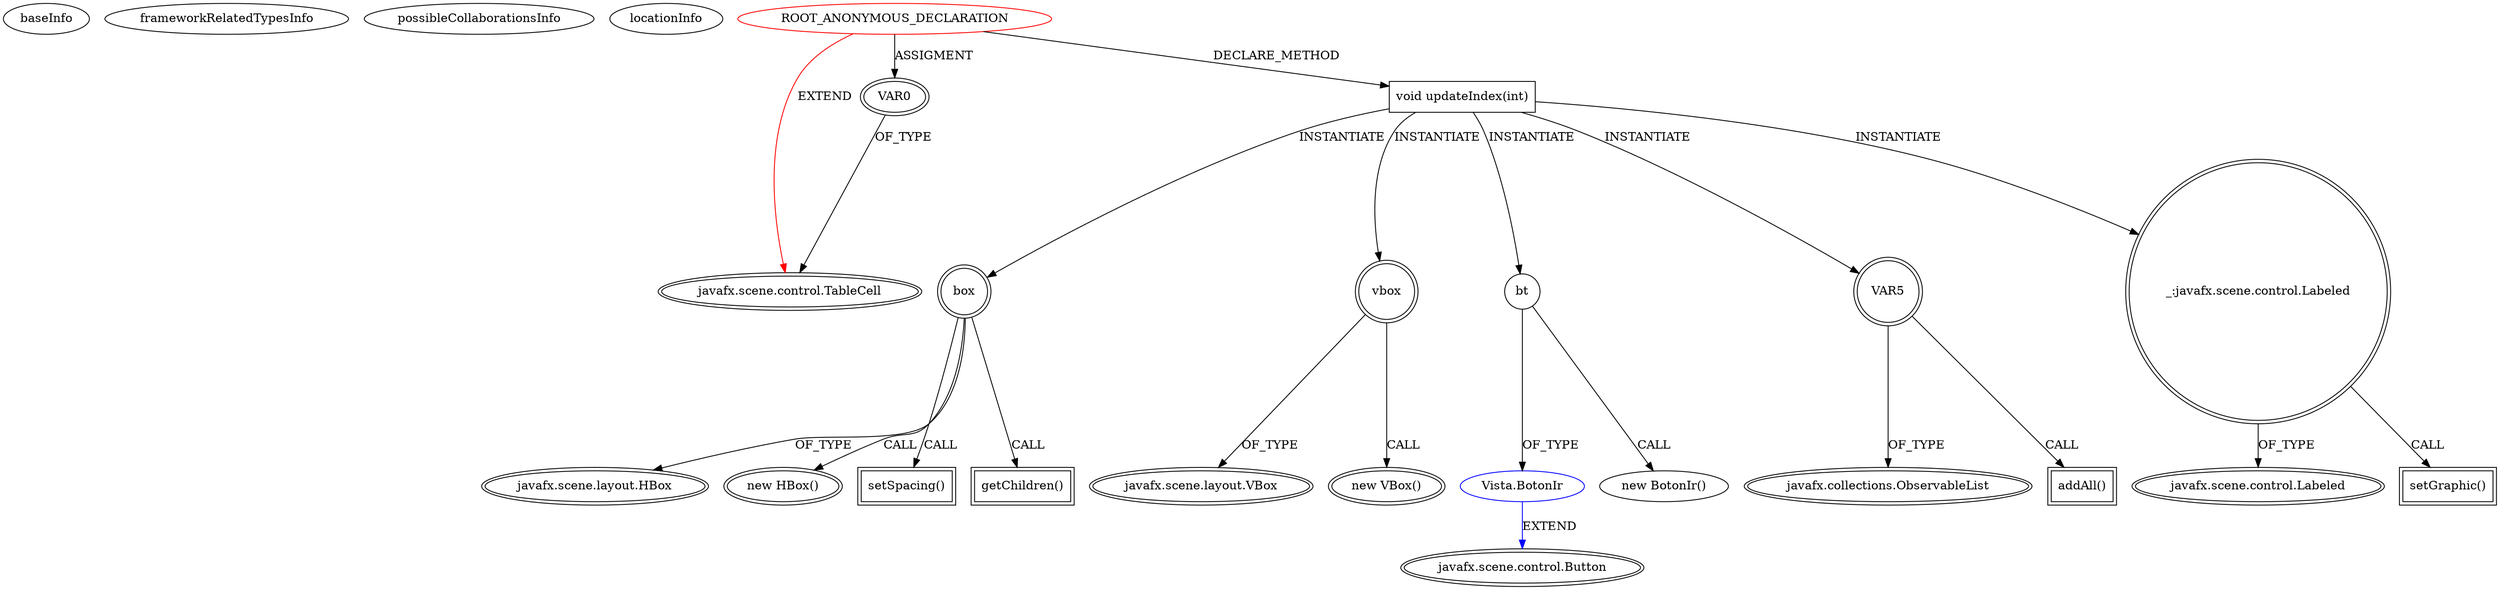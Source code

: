 digraph {
baseInfo[graphId=2719,category="extension_graph",isAnonymous=true,possibleRelation=true]
frameworkRelatedTypesInfo[0="javafx.scene.control.TableCell"]
possibleCollaborationsInfo[0="2719~CLIENT_METHOD_DECLARATION-INSTANTIATION-~javafx.scene.control.TableCell ~javafx.scene.control.Button ~true~false"]
locationInfo[projectName="geyrix57-Proyecto_1_Bases",filePath="/geyrix57-Proyecto_1_Bases/Proyecto_1_Bases-master/src/Control/ControlLog.java",contextSignature="javafx.scene.control.TableCell call(javafx.scene.control.TableColumn)",graphId="2719"]
0[label="ROOT_ANONYMOUS_DECLARATION",vertexType="ROOT_ANONYMOUS_DECLARATION",isFrameworkType=false,color=red]
1[label="javafx.scene.control.TableCell",vertexType="FRAMEWORK_CLASS_TYPE",isFrameworkType=true,peripheries=2]
2[label="VAR0",vertexType="OUTSIDE_VARIABLE_EXPRESION",isFrameworkType=true,peripheries=2]
4[label="void updateIndex(int)",vertexType="CLIENT_METHOD_DECLARATION",isFrameworkType=false,shape=box]
6[label="box",vertexType="VARIABLE_EXPRESION",isFrameworkType=true,peripheries=2,shape=circle]
7[label="javafx.scene.layout.HBox",vertexType="FRAMEWORK_CLASS_TYPE",isFrameworkType=true,peripheries=2]
5[label="new HBox()",vertexType="CONSTRUCTOR_CALL",isFrameworkType=true,peripheries=2]
9[label="setSpacing()",vertexType="INSIDE_CALL",isFrameworkType=true,peripheries=2,shape=box]
11[label="vbox",vertexType="VARIABLE_EXPRESION",isFrameworkType=true,peripheries=2,shape=circle]
12[label="javafx.scene.layout.VBox",vertexType="FRAMEWORK_CLASS_TYPE",isFrameworkType=true,peripheries=2]
10[label="new VBox()",vertexType="CONSTRUCTOR_CALL",isFrameworkType=true,peripheries=2]
14[label="bt",vertexType="VARIABLE_EXPRESION",isFrameworkType=false,shape=circle]
15[label="Vista.BotonIr",vertexType="REFERENCE_CLIENT_CLASS_DECLARATION",isFrameworkType=false,color=blue]
16[label="javafx.scene.control.Button",vertexType="FRAMEWORK_CLASS_TYPE",isFrameworkType=true,peripheries=2]
13[label="new BotonIr()",vertexType="CONSTRUCTOR_CALL",isFrameworkType=false]
17[label="VAR5",vertexType="VARIABLE_EXPRESION",isFrameworkType=true,peripheries=2,shape=circle]
19[label="javafx.collections.ObservableList",vertexType="FRAMEWORK_INTERFACE_TYPE",isFrameworkType=true,peripheries=2]
18[label="addAll()",vertexType="INSIDE_CALL",isFrameworkType=true,peripheries=2,shape=box]
21[label="getChildren()",vertexType="INSIDE_CALL",isFrameworkType=true,peripheries=2,shape=box]
22[label="_:javafx.scene.control.Labeled",vertexType="VARIABLE_EXPRESION",isFrameworkType=true,peripheries=2,shape=circle]
24[label="javafx.scene.control.Labeled",vertexType="FRAMEWORK_CLASS_TYPE",isFrameworkType=true,peripheries=2]
23[label="setGraphic()",vertexType="INSIDE_CALL",isFrameworkType=true,peripheries=2,shape=box]
0->1[label="EXTEND",color=red]
0->2[label="ASSIGMENT"]
2->1[label="OF_TYPE"]
0->4[label="DECLARE_METHOD"]
4->6[label="INSTANTIATE"]
6->7[label="OF_TYPE"]
6->5[label="CALL"]
6->9[label="CALL"]
4->11[label="INSTANTIATE"]
11->12[label="OF_TYPE"]
11->10[label="CALL"]
4->14[label="INSTANTIATE"]
15->16[label="EXTEND",color=blue]
14->15[label="OF_TYPE"]
14->13[label="CALL"]
4->17[label="INSTANTIATE"]
17->19[label="OF_TYPE"]
17->18[label="CALL"]
6->21[label="CALL"]
4->22[label="INSTANTIATE"]
22->24[label="OF_TYPE"]
22->23[label="CALL"]
}
